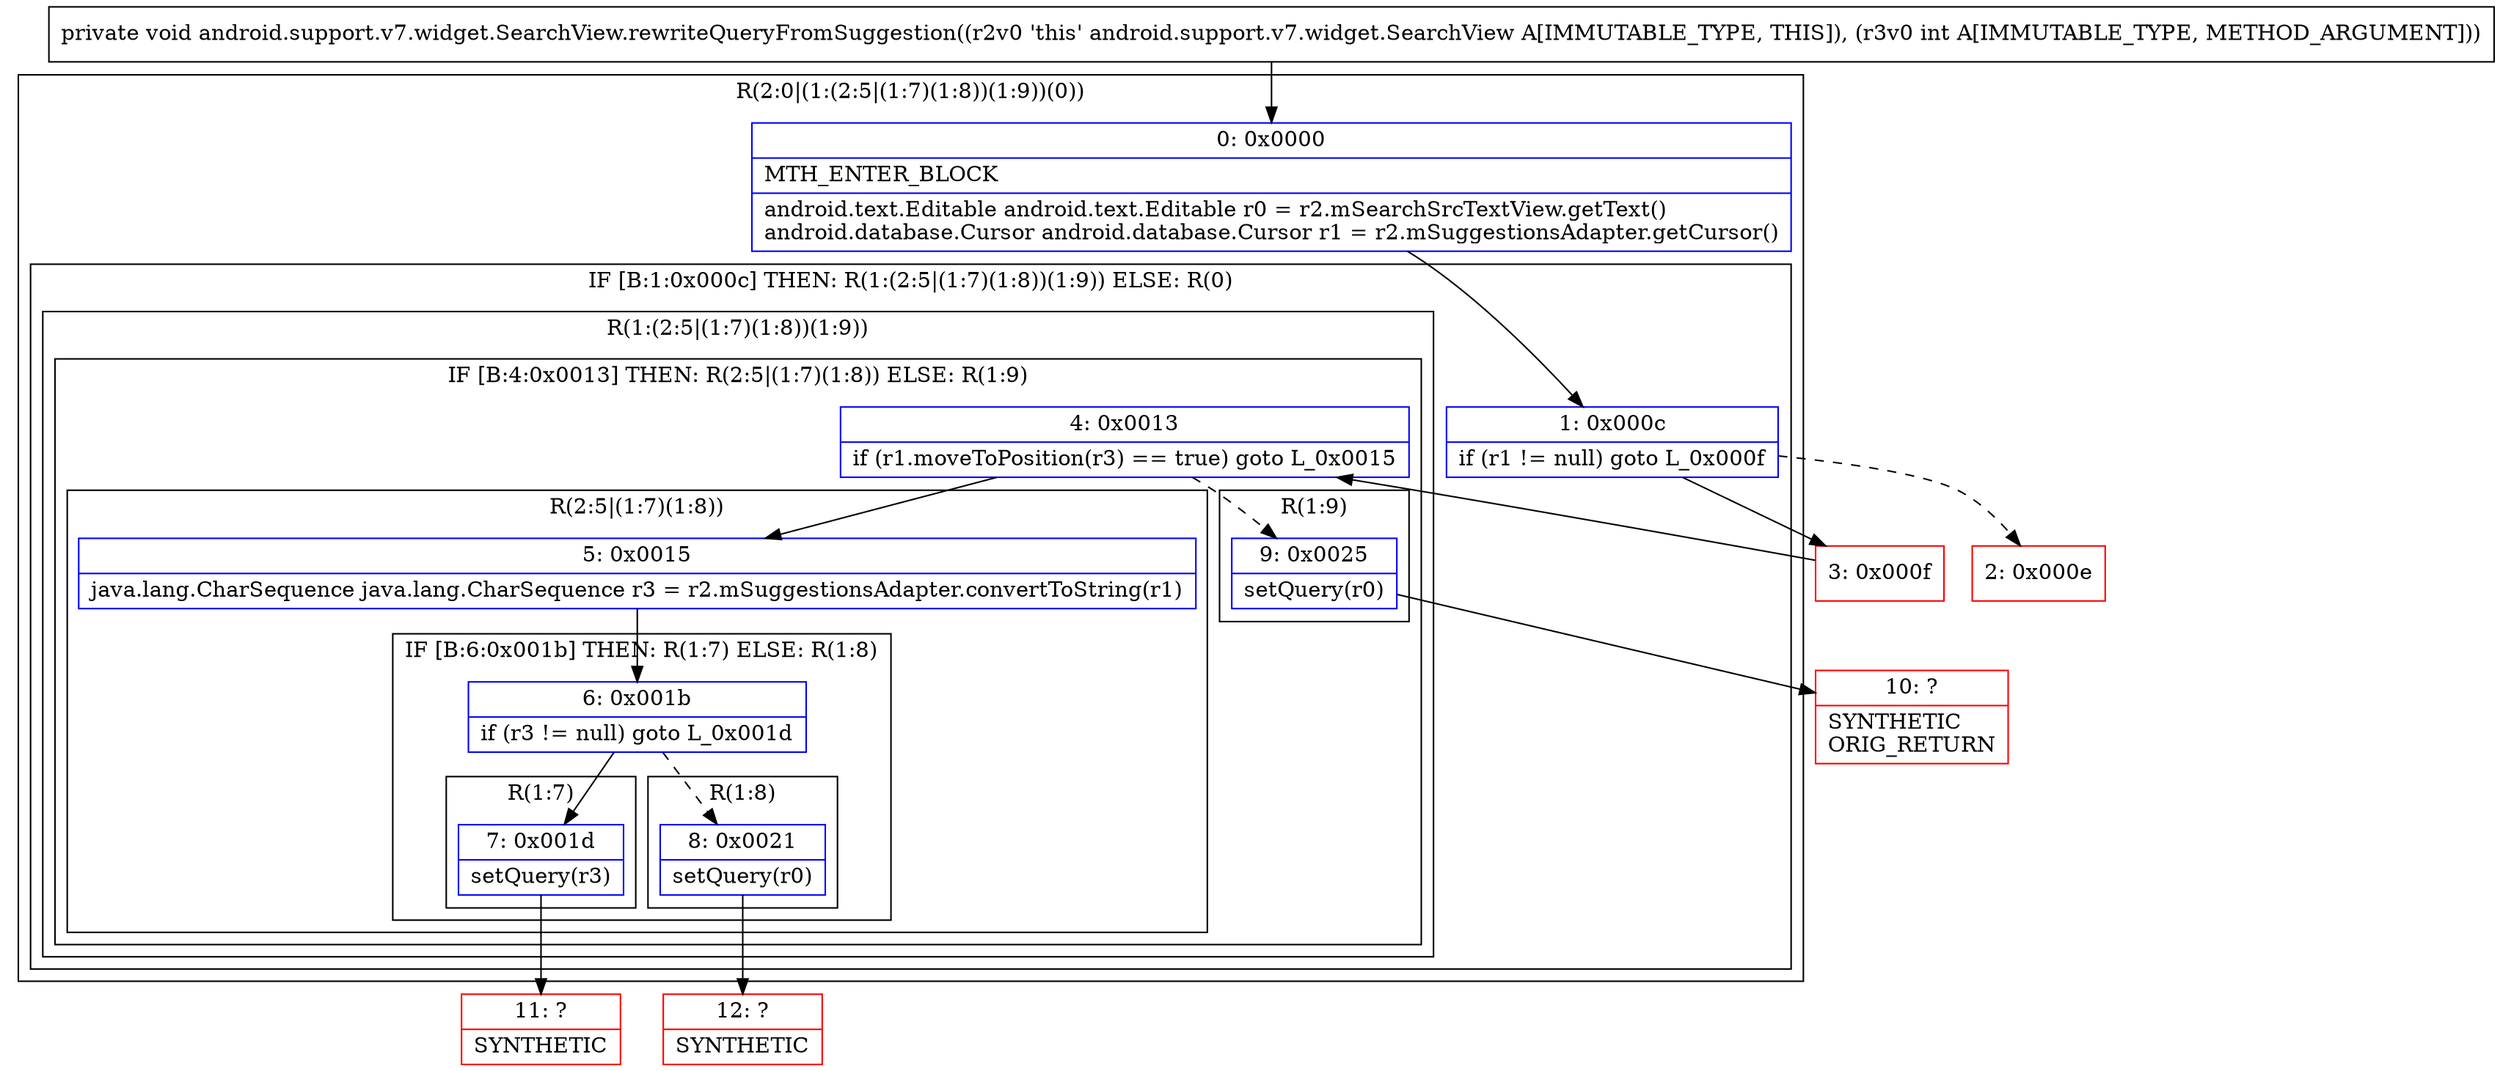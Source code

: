 digraph "CFG forandroid.support.v7.widget.SearchView.rewriteQueryFromSuggestion(I)V" {
subgraph cluster_Region_1740958898 {
label = "R(2:0|(1:(2:5|(1:7)(1:8))(1:9))(0))";
node [shape=record,color=blue];
Node_0 [shape=record,label="{0\:\ 0x0000|MTH_ENTER_BLOCK\l|android.text.Editable android.text.Editable r0 = r2.mSearchSrcTextView.getText()\landroid.database.Cursor android.database.Cursor r1 = r2.mSuggestionsAdapter.getCursor()\l}"];
subgraph cluster_IfRegion_565945785 {
label = "IF [B:1:0x000c] THEN: R(1:(2:5|(1:7)(1:8))(1:9)) ELSE: R(0)";
node [shape=record,color=blue];
Node_1 [shape=record,label="{1\:\ 0x000c|if (r1 != null) goto L_0x000f\l}"];
subgraph cluster_Region_1390224797 {
label = "R(1:(2:5|(1:7)(1:8))(1:9))";
node [shape=record,color=blue];
subgraph cluster_IfRegion_1641704512 {
label = "IF [B:4:0x0013] THEN: R(2:5|(1:7)(1:8)) ELSE: R(1:9)";
node [shape=record,color=blue];
Node_4 [shape=record,label="{4\:\ 0x0013|if (r1.moveToPosition(r3) == true) goto L_0x0015\l}"];
subgraph cluster_Region_165658865 {
label = "R(2:5|(1:7)(1:8))";
node [shape=record,color=blue];
Node_5 [shape=record,label="{5\:\ 0x0015|java.lang.CharSequence java.lang.CharSequence r3 = r2.mSuggestionsAdapter.convertToString(r1)\l}"];
subgraph cluster_IfRegion_861769810 {
label = "IF [B:6:0x001b] THEN: R(1:7) ELSE: R(1:8)";
node [shape=record,color=blue];
Node_6 [shape=record,label="{6\:\ 0x001b|if (r3 != null) goto L_0x001d\l}"];
subgraph cluster_Region_1337425389 {
label = "R(1:7)";
node [shape=record,color=blue];
Node_7 [shape=record,label="{7\:\ 0x001d|setQuery(r3)\l}"];
}
subgraph cluster_Region_1933800903 {
label = "R(1:8)";
node [shape=record,color=blue];
Node_8 [shape=record,label="{8\:\ 0x0021|setQuery(r0)\l}"];
}
}
}
subgraph cluster_Region_624161121 {
label = "R(1:9)";
node [shape=record,color=blue];
Node_9 [shape=record,label="{9\:\ 0x0025|setQuery(r0)\l}"];
}
}
}
subgraph cluster_Region_285966727 {
label = "R(0)";
node [shape=record,color=blue];
}
}
}
Node_2 [shape=record,color=red,label="{2\:\ 0x000e}"];
Node_3 [shape=record,color=red,label="{3\:\ 0x000f}"];
Node_10 [shape=record,color=red,label="{10\:\ ?|SYNTHETIC\lORIG_RETURN\l}"];
Node_11 [shape=record,color=red,label="{11\:\ ?|SYNTHETIC\l}"];
Node_12 [shape=record,color=red,label="{12\:\ ?|SYNTHETIC\l}"];
MethodNode[shape=record,label="{private void android.support.v7.widget.SearchView.rewriteQueryFromSuggestion((r2v0 'this' android.support.v7.widget.SearchView A[IMMUTABLE_TYPE, THIS]), (r3v0 int A[IMMUTABLE_TYPE, METHOD_ARGUMENT])) }"];
MethodNode -> Node_0;
Node_0 -> Node_1;
Node_1 -> Node_2[style=dashed];
Node_1 -> Node_3;
Node_4 -> Node_5;
Node_4 -> Node_9[style=dashed];
Node_5 -> Node_6;
Node_6 -> Node_7;
Node_6 -> Node_8[style=dashed];
Node_7 -> Node_11;
Node_8 -> Node_12;
Node_9 -> Node_10;
Node_3 -> Node_4;
}

